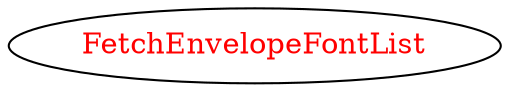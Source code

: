 digraph dependencyGraph {
 concentrate=true;
 ranksep="2.0";
 rankdir="LR"; 
 splines="ortho";
"FetchEnvelopeFontList" [fontcolor="red"];
}